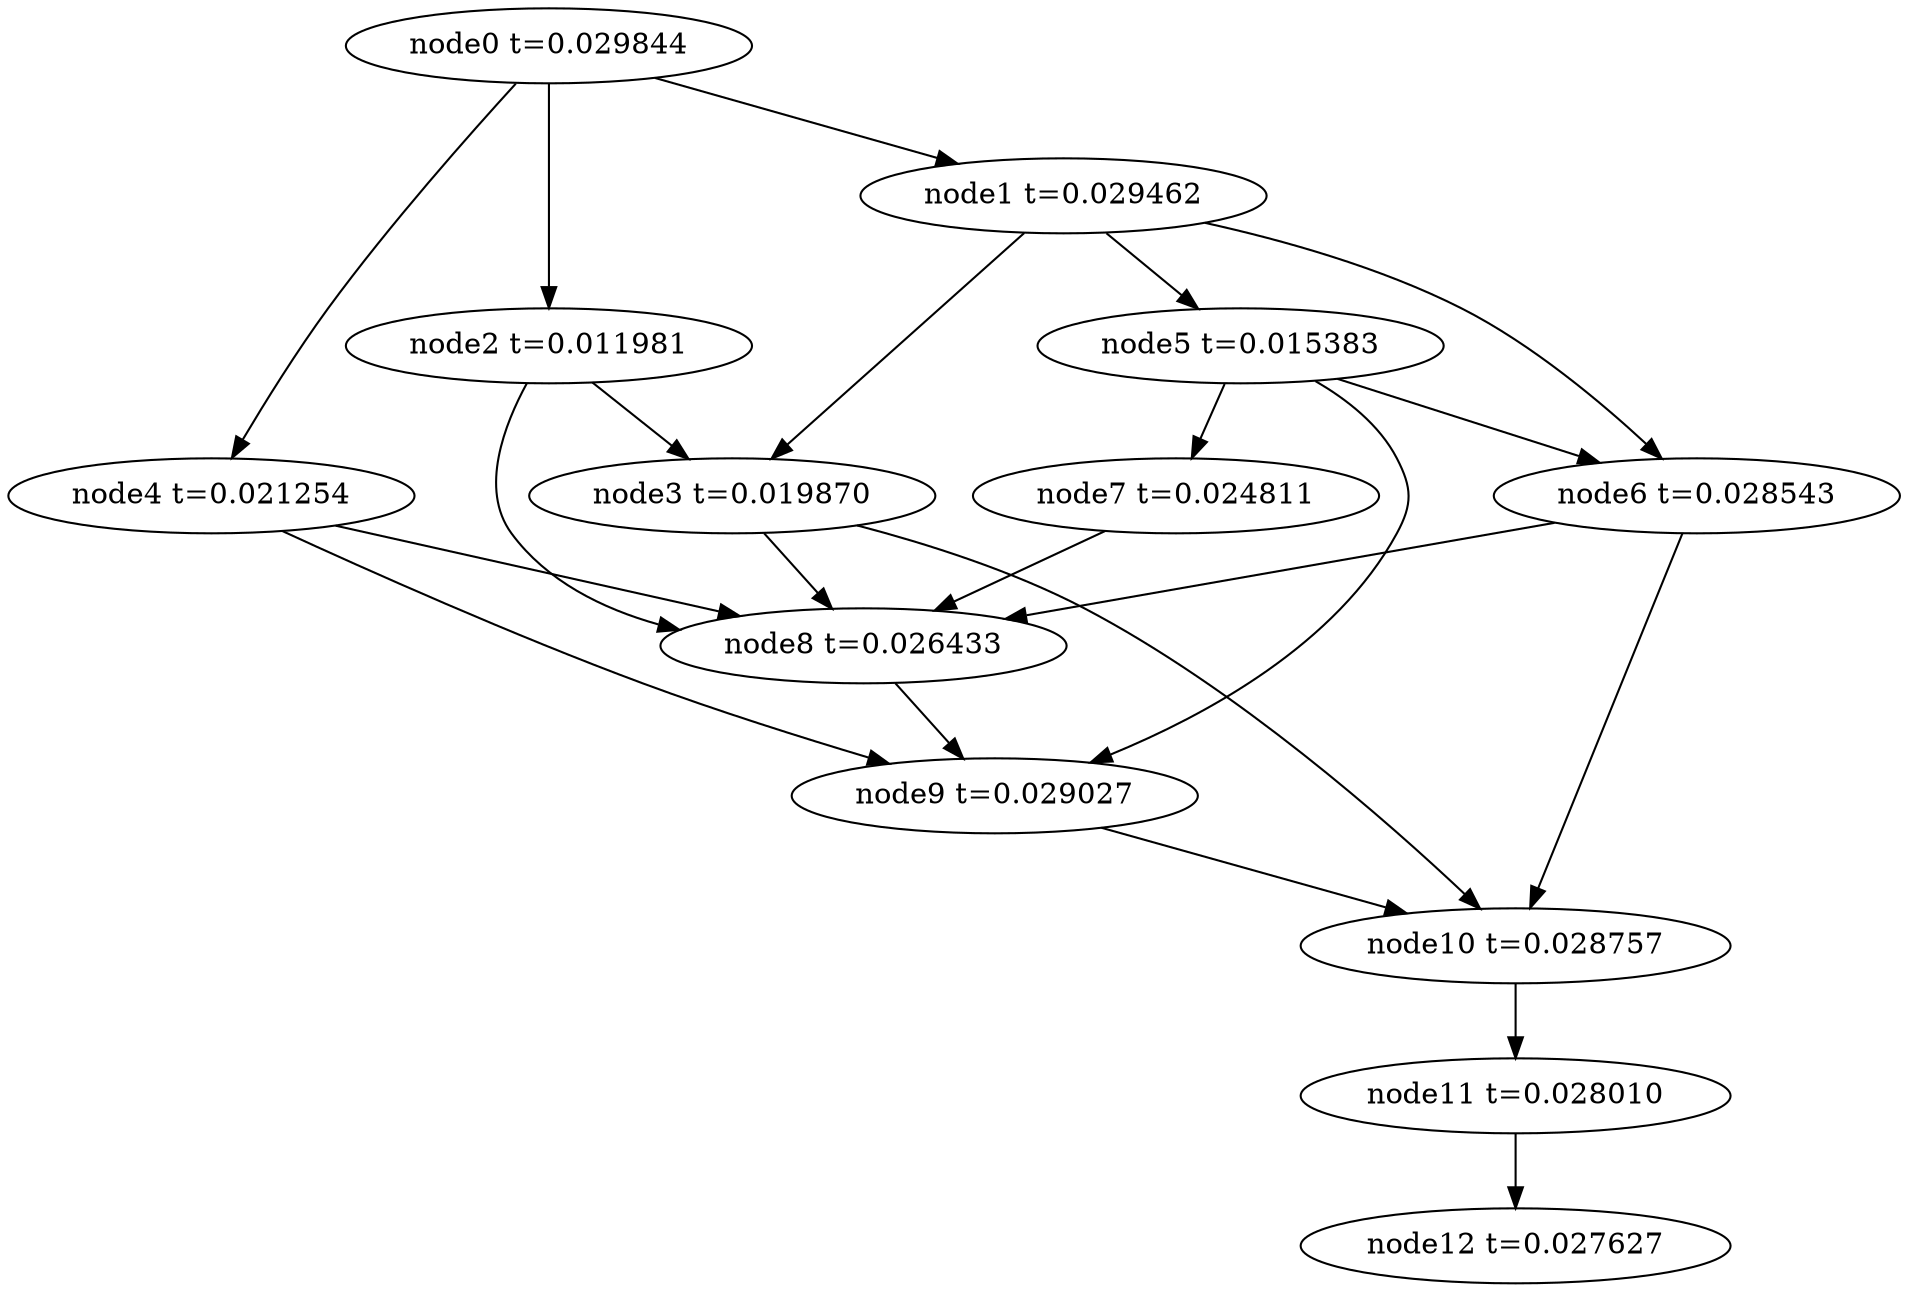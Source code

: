 digraph g{
	node12[label="node12 t=0.027627"]
	node11 -> node12
	node11[label="node11 t=0.028010"];
	node10 -> node11
	node10[label="node10 t=0.028757"];
	node9 -> node10
	node9[label="node9 t=0.029027"];
	node8 -> node9
	node8[label="node8 t=0.026433"];
	node7 -> node8
	node7[label="node7 t=0.024811"];
	node6 -> node10
	node6 -> node8
	node6[label="node6 t=0.028543"];
	node5 -> node9
	node5 -> node7
	node5 -> node6
	node5[label="node5 t=0.015383"];
	node4 -> node9
	node4 -> node8
	node4[label="node4 t=0.021254"];
	node3 -> node10
	node3 -> node8
	node3[label="node3 t=0.019870"];
	node2 -> node8
	node2 -> node3
	node2[label="node2 t=0.011981"];
	node1 -> node6
	node1 -> node5
	node1 -> node3
	node1[label="node1 t=0.029462"];
	node0 -> node4
	node0 -> node2
	node0 -> node1
	node0[label="node0 t=0.029844"];
}
